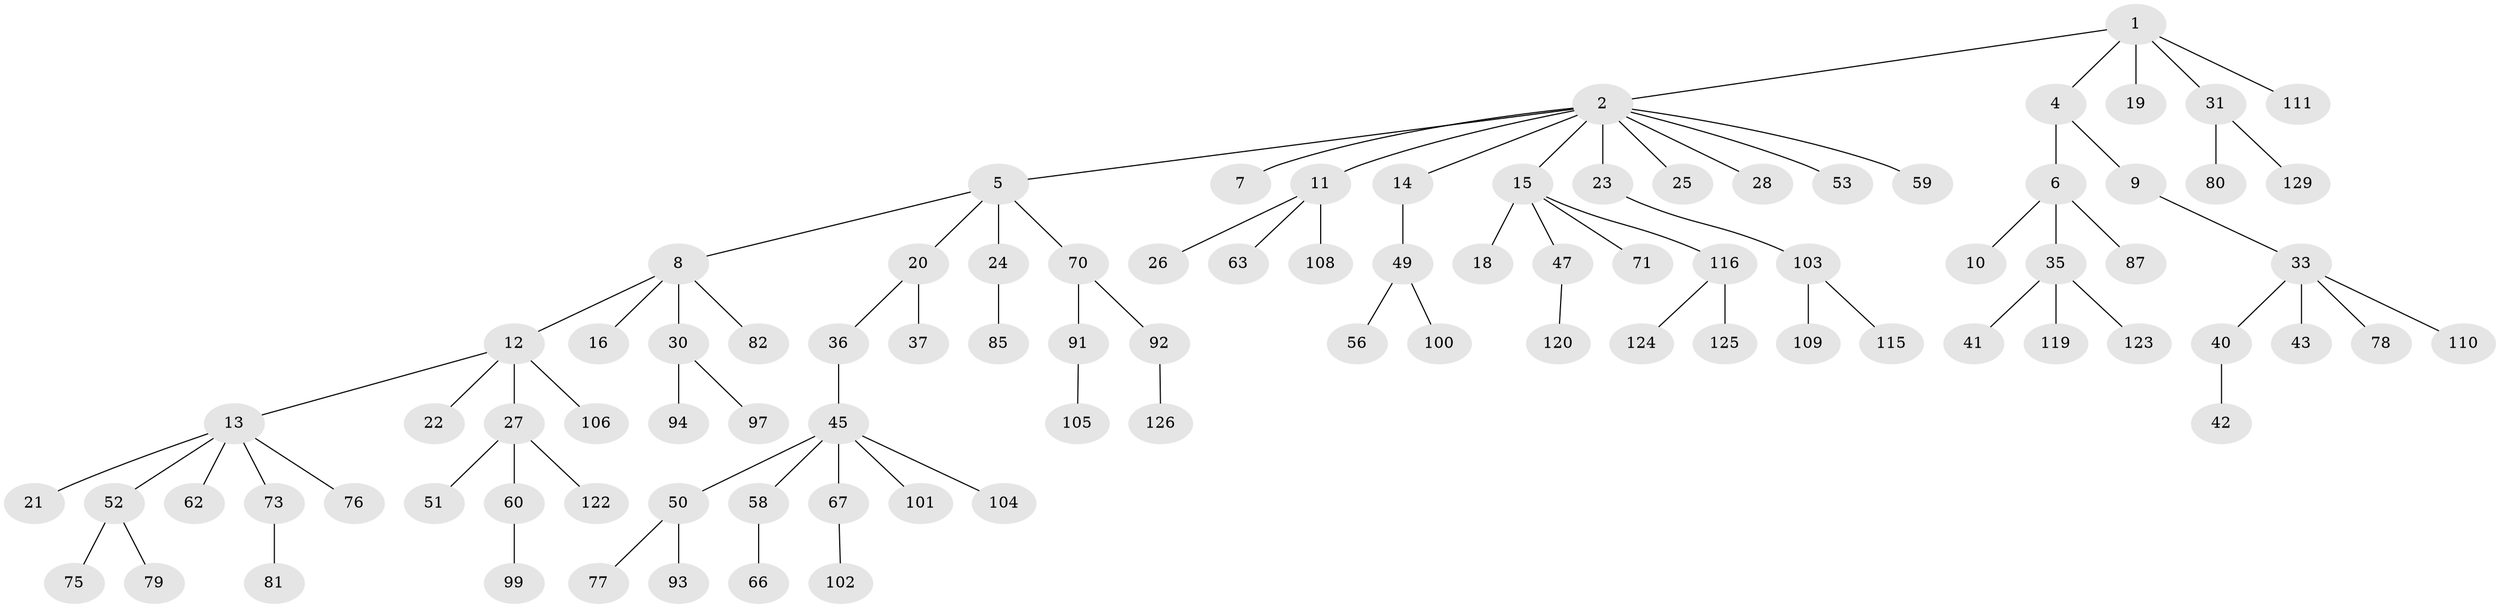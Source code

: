 // Generated by graph-tools (version 1.1) at 2025/52/02/27/25 19:52:13]
// undirected, 91 vertices, 90 edges
graph export_dot {
graph [start="1"]
  node [color=gray90,style=filled];
  1 [super="+34"];
  2 [super="+3"];
  4;
  5 [super="+29"];
  6;
  7;
  8 [super="+68"];
  9;
  10 [super="+54"];
  11 [super="+48"];
  12 [super="+127"];
  13 [super="+72"];
  14;
  15 [super="+17"];
  16 [super="+32"];
  18;
  19;
  20 [super="+98"];
  21;
  22;
  23 [super="+61"];
  24 [super="+55"];
  25;
  26 [super="+65"];
  27 [super="+44"];
  28;
  30;
  31 [super="+46"];
  33 [super="+83"];
  35 [super="+38"];
  36 [super="+39"];
  37;
  40;
  41;
  42 [super="+88"];
  43;
  45 [super="+64"];
  47 [super="+57"];
  49 [super="+84"];
  50 [super="+69"];
  51;
  52;
  53 [super="+113"];
  56;
  58;
  59 [super="+117"];
  60;
  62;
  63;
  66;
  67 [super="+74"];
  70;
  71 [super="+95"];
  73;
  75;
  76;
  77 [super="+121"];
  78 [super="+86"];
  79 [super="+118"];
  80 [super="+89"];
  81;
  82;
  85 [super="+90"];
  87;
  91;
  92 [super="+96"];
  93;
  94;
  97;
  99;
  100;
  101 [super="+128"];
  102 [super="+107"];
  103 [super="+114"];
  104;
  105;
  106 [super="+112"];
  108;
  109;
  110;
  111;
  115;
  116;
  119;
  120;
  122;
  123;
  124;
  125;
  126;
  129;
  1 -- 2;
  1 -- 4;
  1 -- 19;
  1 -- 31;
  1 -- 111;
  2 -- 5;
  2 -- 7;
  2 -- 11;
  2 -- 15;
  2 -- 23;
  2 -- 28;
  2 -- 59;
  2 -- 25;
  2 -- 53;
  2 -- 14;
  4 -- 6;
  4 -- 9;
  5 -- 8;
  5 -- 20;
  5 -- 24;
  5 -- 70;
  6 -- 10;
  6 -- 35;
  6 -- 87;
  8 -- 12;
  8 -- 16;
  8 -- 30;
  8 -- 82;
  9 -- 33;
  11 -- 26;
  11 -- 63;
  11 -- 108;
  12 -- 13;
  12 -- 22;
  12 -- 27;
  12 -- 106;
  13 -- 21;
  13 -- 52;
  13 -- 62;
  13 -- 73;
  13 -- 76;
  14 -- 49;
  15 -- 47;
  15 -- 71;
  15 -- 116;
  15 -- 18;
  20 -- 36;
  20 -- 37;
  23 -- 103;
  24 -- 85;
  27 -- 51;
  27 -- 60;
  27 -- 122;
  30 -- 94;
  30 -- 97;
  31 -- 80;
  31 -- 129;
  33 -- 40;
  33 -- 43;
  33 -- 78;
  33 -- 110;
  35 -- 41;
  35 -- 123;
  35 -- 119;
  36 -- 45;
  40 -- 42;
  45 -- 50;
  45 -- 58;
  45 -- 67;
  45 -- 101;
  45 -- 104;
  47 -- 120;
  49 -- 56;
  49 -- 100;
  50 -- 77;
  50 -- 93;
  52 -- 75;
  52 -- 79;
  58 -- 66;
  60 -- 99;
  67 -- 102;
  70 -- 91;
  70 -- 92;
  73 -- 81;
  91 -- 105;
  92 -- 126;
  103 -- 109;
  103 -- 115;
  116 -- 124;
  116 -- 125;
}
